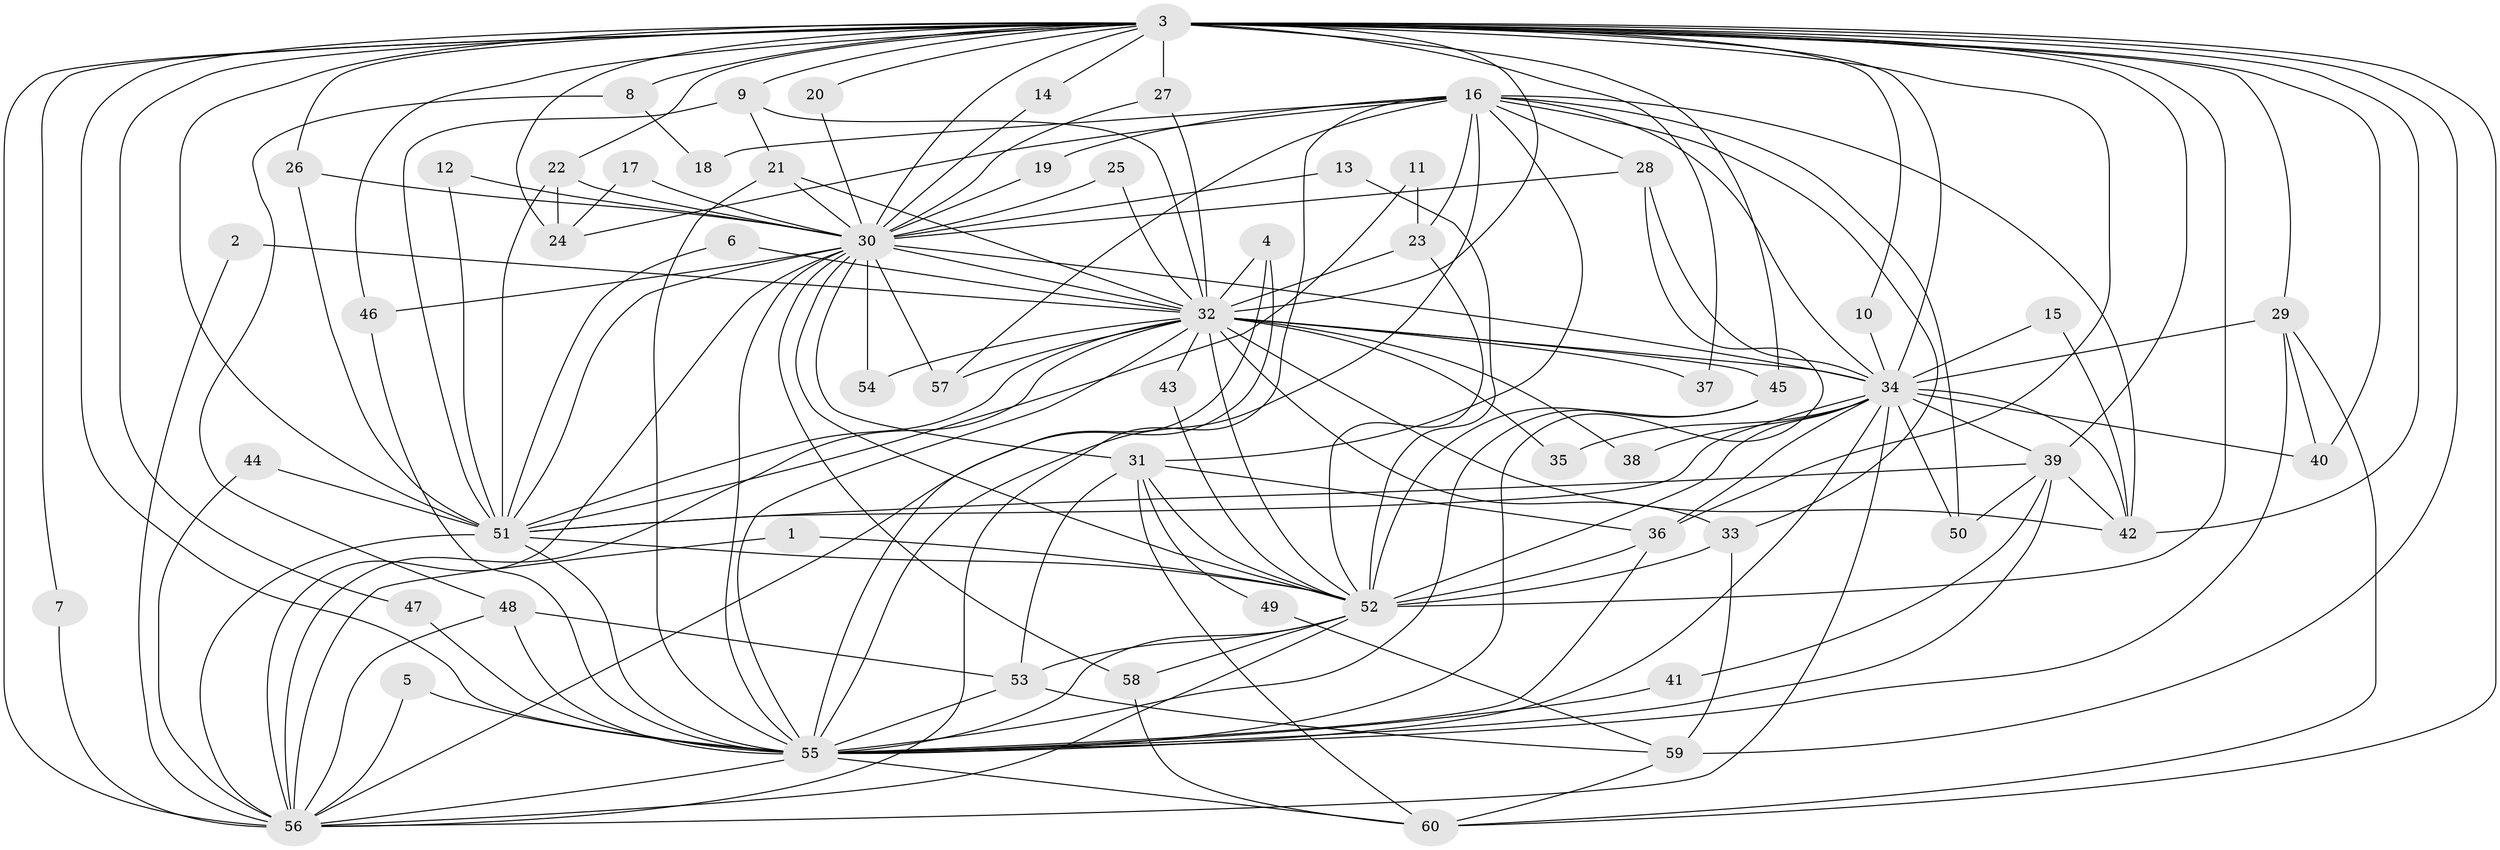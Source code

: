 // original degree distribution, {19: 0.01680672268907563, 26: 0.008403361344537815, 27: 0.008403361344537815, 12: 0.008403361344537815, 23: 0.008403361344537815, 24: 0.01680672268907563, 25: 0.008403361344537815, 18: 0.008403361344537815, 4: 0.17647058823529413, 3: 0.18487394957983194, 15: 0.008403361344537815, 2: 0.5126050420168067, 7: 0.008403361344537815, 5: 0.025210084033613446}
// Generated by graph-tools (version 1.1) at 2025/25/03/09/25 03:25:51]
// undirected, 60 vertices, 168 edges
graph export_dot {
graph [start="1"]
  node [color=gray90,style=filled];
  1;
  2;
  3;
  4;
  5;
  6;
  7;
  8;
  9;
  10;
  11;
  12;
  13;
  14;
  15;
  16;
  17;
  18;
  19;
  20;
  21;
  22;
  23;
  24;
  25;
  26;
  27;
  28;
  29;
  30;
  31;
  32;
  33;
  34;
  35;
  36;
  37;
  38;
  39;
  40;
  41;
  42;
  43;
  44;
  45;
  46;
  47;
  48;
  49;
  50;
  51;
  52;
  53;
  54;
  55;
  56;
  57;
  58;
  59;
  60;
  1 -- 52 [weight=1.0];
  1 -- 56 [weight=1.0];
  2 -- 32 [weight=1.0];
  2 -- 56 [weight=1.0];
  3 -- 7 [weight=1.0];
  3 -- 8 [weight=2.0];
  3 -- 9 [weight=1.0];
  3 -- 10 [weight=1.0];
  3 -- 14 [weight=1.0];
  3 -- 20 [weight=1.0];
  3 -- 22 [weight=1.0];
  3 -- 24 [weight=1.0];
  3 -- 26 [weight=1.0];
  3 -- 27 [weight=3.0];
  3 -- 29 [weight=1.0];
  3 -- 30 [weight=3.0];
  3 -- 32 [weight=5.0];
  3 -- 34 [weight=3.0];
  3 -- 36 [weight=1.0];
  3 -- 37 [weight=2.0];
  3 -- 39 [weight=1.0];
  3 -- 40 [weight=1.0];
  3 -- 42 [weight=1.0];
  3 -- 45 [weight=1.0];
  3 -- 46 [weight=1.0];
  3 -- 47 [weight=1.0];
  3 -- 51 [weight=4.0];
  3 -- 52 [weight=5.0];
  3 -- 55 [weight=3.0];
  3 -- 56 [weight=3.0];
  3 -- 59 [weight=1.0];
  3 -- 60 [weight=1.0];
  4 -- 32 [weight=1.0];
  4 -- 55 [weight=1.0];
  4 -- 56 [weight=1.0];
  5 -- 55 [weight=1.0];
  5 -- 56 [weight=1.0];
  6 -- 32 [weight=1.0];
  6 -- 51 [weight=1.0];
  7 -- 56 [weight=1.0];
  8 -- 18 [weight=1.0];
  8 -- 48 [weight=1.0];
  9 -- 21 [weight=1.0];
  9 -- 32 [weight=1.0];
  9 -- 51 [weight=1.0];
  10 -- 34 [weight=1.0];
  11 -- 23 [weight=1.0];
  11 -- 51 [weight=1.0];
  12 -- 30 [weight=1.0];
  12 -- 51 [weight=1.0];
  13 -- 30 [weight=1.0];
  13 -- 52 [weight=1.0];
  14 -- 30 [weight=1.0];
  15 -- 34 [weight=1.0];
  15 -- 42 [weight=1.0];
  16 -- 18 [weight=1.0];
  16 -- 19 [weight=1.0];
  16 -- 23 [weight=1.0];
  16 -- 24 [weight=1.0];
  16 -- 28 [weight=1.0];
  16 -- 31 [weight=1.0];
  16 -- 33 [weight=1.0];
  16 -- 34 [weight=1.0];
  16 -- 42 [weight=1.0];
  16 -- 50 [weight=1.0];
  16 -- 55 [weight=1.0];
  16 -- 56 [weight=1.0];
  16 -- 57 [weight=3.0];
  17 -- 24 [weight=1.0];
  17 -- 30 [weight=1.0];
  19 -- 30 [weight=1.0];
  20 -- 30 [weight=1.0];
  21 -- 30 [weight=1.0];
  21 -- 32 [weight=1.0];
  21 -- 55 [weight=1.0];
  22 -- 24 [weight=1.0];
  22 -- 30 [weight=1.0];
  22 -- 51 [weight=2.0];
  23 -- 32 [weight=1.0];
  23 -- 52 [weight=1.0];
  25 -- 30 [weight=1.0];
  25 -- 32 [weight=1.0];
  26 -- 30 [weight=1.0];
  26 -- 51 [weight=1.0];
  27 -- 30 [weight=1.0];
  27 -- 32 [weight=1.0];
  28 -- 30 [weight=1.0];
  28 -- 34 [weight=1.0];
  28 -- 55 [weight=1.0];
  29 -- 34 [weight=1.0];
  29 -- 40 [weight=1.0];
  29 -- 55 [weight=1.0];
  29 -- 60 [weight=1.0];
  30 -- 31 [weight=1.0];
  30 -- 32 [weight=1.0];
  30 -- 34 [weight=3.0];
  30 -- 46 [weight=1.0];
  30 -- 51 [weight=1.0];
  30 -- 52 [weight=1.0];
  30 -- 54 [weight=1.0];
  30 -- 55 [weight=2.0];
  30 -- 56 [weight=1.0];
  30 -- 57 [weight=1.0];
  30 -- 58 [weight=1.0];
  31 -- 36 [weight=1.0];
  31 -- 49 [weight=1.0];
  31 -- 52 [weight=1.0];
  31 -- 53 [weight=1.0];
  31 -- 60 [weight=1.0];
  32 -- 33 [weight=1.0];
  32 -- 34 [weight=2.0];
  32 -- 35 [weight=1.0];
  32 -- 37 [weight=1.0];
  32 -- 38 [weight=1.0];
  32 -- 42 [weight=1.0];
  32 -- 43 [weight=1.0];
  32 -- 45 [weight=1.0];
  32 -- 51 [weight=1.0];
  32 -- 52 [weight=1.0];
  32 -- 54 [weight=1.0];
  32 -- 55 [weight=1.0];
  32 -- 56 [weight=1.0];
  32 -- 57 [weight=1.0];
  33 -- 52 [weight=2.0];
  33 -- 59 [weight=1.0];
  34 -- 35 [weight=1.0];
  34 -- 36 [weight=1.0];
  34 -- 38 [weight=1.0];
  34 -- 39 [weight=1.0];
  34 -- 40 [weight=1.0];
  34 -- 42 [weight=1.0];
  34 -- 50 [weight=1.0];
  34 -- 51 [weight=1.0];
  34 -- 52 [weight=1.0];
  34 -- 55 [weight=1.0];
  34 -- 56 [weight=1.0];
  36 -- 52 [weight=1.0];
  36 -- 55 [weight=1.0];
  39 -- 41 [weight=1.0];
  39 -- 42 [weight=1.0];
  39 -- 50 [weight=1.0];
  39 -- 51 [weight=1.0];
  39 -- 55 [weight=1.0];
  41 -- 55 [weight=1.0];
  43 -- 52 [weight=1.0];
  44 -- 51 [weight=1.0];
  44 -- 56 [weight=1.0];
  45 -- 52 [weight=1.0];
  45 -- 55 [weight=1.0];
  46 -- 55 [weight=1.0];
  47 -- 55 [weight=1.0];
  48 -- 53 [weight=1.0];
  48 -- 55 [weight=1.0];
  48 -- 56 [weight=1.0];
  49 -- 59 [weight=1.0];
  51 -- 52 [weight=1.0];
  51 -- 55 [weight=1.0];
  51 -- 56 [weight=1.0];
  52 -- 53 [weight=1.0];
  52 -- 55 [weight=2.0];
  52 -- 56 [weight=2.0];
  52 -- 58 [weight=1.0];
  53 -- 55 [weight=1.0];
  53 -- 59 [weight=1.0];
  55 -- 56 [weight=1.0];
  55 -- 60 [weight=1.0];
  58 -- 60 [weight=1.0];
  59 -- 60 [weight=1.0];
}
